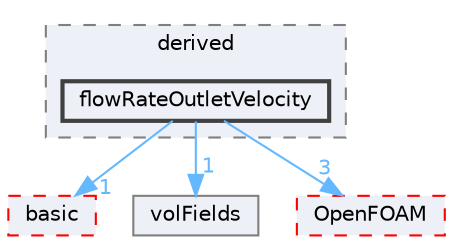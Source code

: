 digraph "src/finiteVolume/fields/fvPatchFields/derived/flowRateOutletVelocity"
{
 // LATEX_PDF_SIZE
  bgcolor="transparent";
  edge [fontname=Helvetica,fontsize=10,labelfontname=Helvetica,labelfontsize=10];
  node [fontname=Helvetica,fontsize=10,shape=box,height=0.2,width=0.4];
  compound=true
  subgraph clusterdir_ece9aa6b5af9a7776a75b0c1993b0910 {
    graph [ bgcolor="#edf0f7", pencolor="grey50", label="derived", fontname=Helvetica,fontsize=10 style="filled,dashed", URL="dir_ece9aa6b5af9a7776a75b0c1993b0910.html",tooltip=""]
  dir_2e4b9a9edc0cff8061ee3cc1a4be478c [label="flowRateOutletVelocity", fillcolor="#edf0f7", color="grey25", style="filled,bold", URL="dir_2e4b9a9edc0cff8061ee3cc1a4be478c.html",tooltip=""];
  }
  dir_546b14c9025d30bb5b92fa069dbdd82c [label="basic", fillcolor="#edf0f7", color="red", style="filled,dashed", URL="dir_546b14c9025d30bb5b92fa069dbdd82c.html",tooltip=""];
  dir_bd8bf7fa65467c460a50eacc456ce356 [label="volFields", fillcolor="#edf0f7", color="grey50", style="filled", URL="dir_bd8bf7fa65467c460a50eacc456ce356.html",tooltip=""];
  dir_c5473ff19b20e6ec4dfe5c310b3778a8 [label="OpenFOAM", fillcolor="#edf0f7", color="red", style="filled,dashed", URL="dir_c5473ff19b20e6ec4dfe5c310b3778a8.html",tooltip=""];
  dir_2e4b9a9edc0cff8061ee3cc1a4be478c->dir_546b14c9025d30bb5b92fa069dbdd82c [headlabel="1", labeldistance=1.5 headhref="dir_001437_000207.html" href="dir_001437_000207.html" color="steelblue1" fontcolor="steelblue1"];
  dir_2e4b9a9edc0cff8061ee3cc1a4be478c->dir_bd8bf7fa65467c460a50eacc456ce356 [headlabel="1", labeldistance=1.5 headhref="dir_001437_004295.html" href="dir_001437_004295.html" color="steelblue1" fontcolor="steelblue1"];
  dir_2e4b9a9edc0cff8061ee3cc1a4be478c->dir_c5473ff19b20e6ec4dfe5c310b3778a8 [headlabel="3", labeldistance=1.5 headhref="dir_001437_002695.html" href="dir_001437_002695.html" color="steelblue1" fontcolor="steelblue1"];
}
